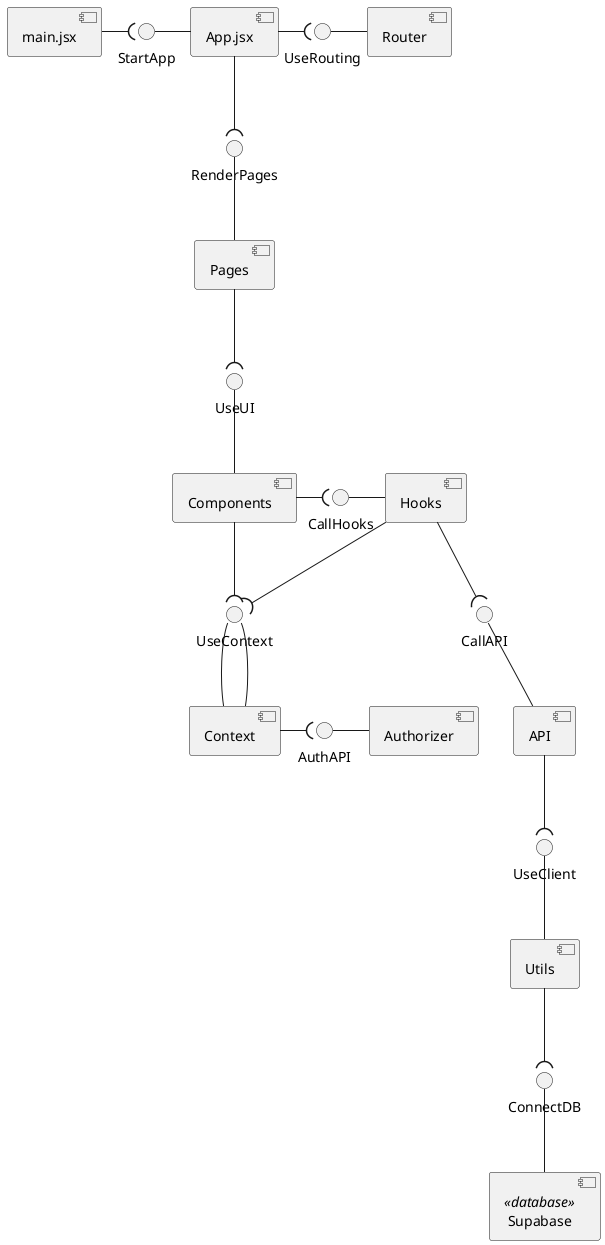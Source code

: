 @startuml

[main.jsx]
[App.jsx]
[Router]
[Pages]
[Components]
[Hooks]
[Context]
[API]
[Utils]
[Supabase] <<database>>
[Authorizer]

' main → App
[main.jsx] -right-( StartApp
[App.jsx] -left- StartApp

' App → Router
[App.jsx] -right-( UseRouting
[Router] -left- UseRouting

' App → Pages
[App.jsx] -down-( RenderPages
[Pages] -up- RenderPages

' Pages → Components
[Pages] -down-( UseUI
[Components] -up- UseUI

' Components → Hooks
[Components] -right-( CallHooks
[Hooks] -left- CallHooks

' Components → Context
[Components] -down-( UseContext
[Context] -up- UseContext

' Hooks → Context
[Hooks] -right-( UseContext
[Context] -left- UseContext

' Context → Authorizer
[Context] -right-( AuthAPI
[Authorizer] -left- AuthAPI

' Hooks → API
[Hooks] -down-( CallAPI
[API] -up- CallAPI

' API → Utils
[API] -down-( UseClient
[Utils] -up- UseClient

' Utils → Supabase
[Utils] -down-( ConnectDB
[Supabase] -up- ConnectDB

@enduml
